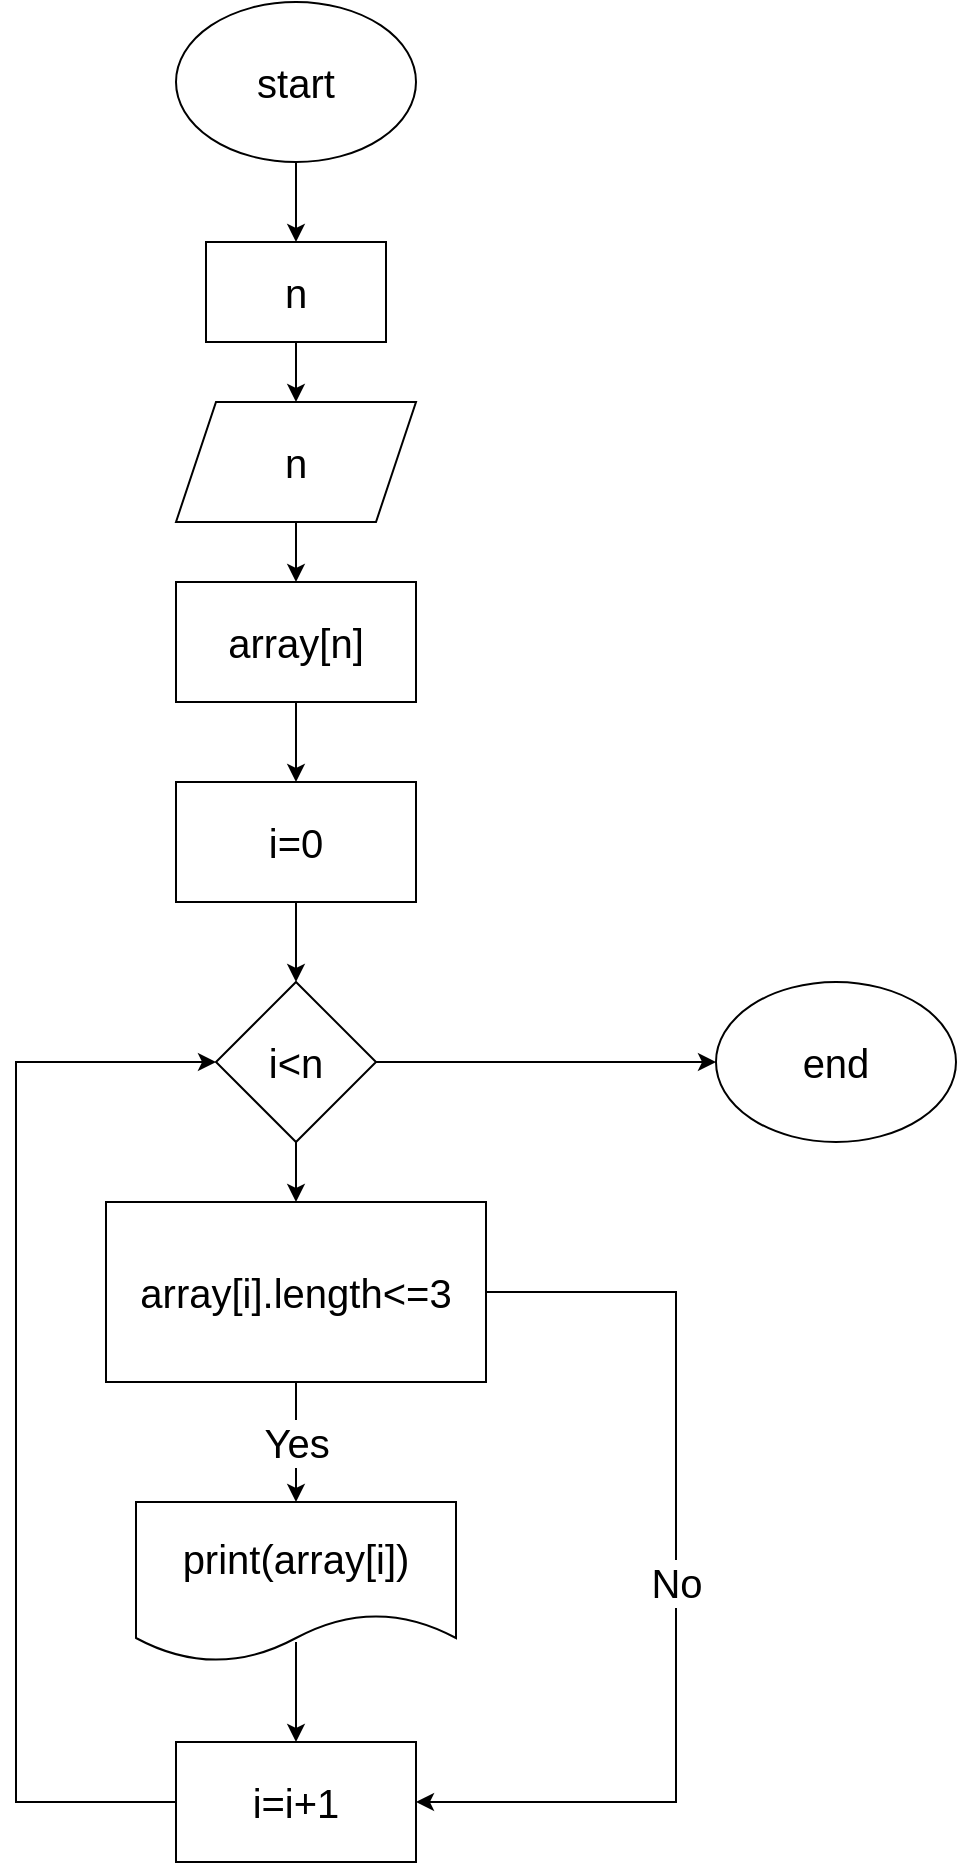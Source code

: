 <mxfile version="20.4.0" type="device"><diagram id="C5RBs43oDa-KdzZeNtuy" name="Page-1"><mxGraphModel dx="1021" dy="567" grid="1" gridSize="10" guides="1" tooltips="1" connect="1" arrows="1" fold="1" page="1" pageScale="1" pageWidth="827" pageHeight="1169" math="0" shadow="0"><root><mxCell id="WIyWlLk6GJQsqaUBKTNV-0"/><mxCell id="WIyWlLk6GJQsqaUBKTNV-1" parent="WIyWlLk6GJQsqaUBKTNV-0"/><mxCell id="qQbFz2L5EcYojKe5diw0-0" value="&lt;font style=&quot;vertical-align: inherit;&quot;&gt;&lt;font style=&quot;vertical-align: inherit; font-size: 20px;&quot;&gt;start&lt;/font&gt;&lt;/font&gt;" style="ellipse;whiteSpace=wrap;html=1;" vertex="1" parent="WIyWlLk6GJQsqaUBKTNV-1"><mxGeometry x="330" y="40" width="120" height="80" as="geometry"/></mxCell><mxCell id="qQbFz2L5EcYojKe5diw0-1" value="" style="endArrow=classic;html=1;rounded=0;fontSize=20;exitX=0.5;exitY=1;exitDx=0;exitDy=0;exitPerimeter=0;" edge="1" parent="WIyWlLk6GJQsqaUBKTNV-1" source="qQbFz2L5EcYojKe5diw0-0"><mxGeometry width="50" height="50" relative="1" as="geometry"><mxPoint x="390" y="290" as="sourcePoint"/><mxPoint x="390" y="160" as="targetPoint"/></mxGeometry></mxCell><mxCell id="qQbFz2L5EcYojKe5diw0-2" value="&lt;font style=&quot;vertical-align: inherit;&quot;&gt;&lt;font style=&quot;vertical-align: inherit;&quot;&gt;&lt;font style=&quot;vertical-align: inherit;&quot;&gt;&lt;font style=&quot;vertical-align: inherit;&quot;&gt;n&lt;/font&gt;&lt;/font&gt;&lt;/font&gt;&lt;/font&gt;" style="rounded=0;whiteSpace=wrap;html=1;fontSize=20;" vertex="1" parent="WIyWlLk6GJQsqaUBKTNV-1"><mxGeometry x="345" y="160" width="90" height="50" as="geometry"/></mxCell><mxCell id="qQbFz2L5EcYojKe5diw0-3" value="&lt;font style=&quot;vertical-align: inherit;&quot;&gt;&lt;font style=&quot;vertical-align: inherit;&quot;&gt;&lt;font style=&quot;vertical-align: inherit;&quot;&gt;&lt;font style=&quot;vertical-align: inherit;&quot;&gt;n&lt;/font&gt;&lt;/font&gt;&lt;/font&gt;&lt;/font&gt;" style="shape=parallelogram;perimeter=parallelogramPerimeter;whiteSpace=wrap;html=1;fixedSize=1;fontSize=20;" vertex="1" parent="WIyWlLk6GJQsqaUBKTNV-1"><mxGeometry x="330" y="240" width="120" height="60" as="geometry"/></mxCell><mxCell id="qQbFz2L5EcYojKe5diw0-4" value="" style="endArrow=classic;html=1;rounded=0;fontSize=20;exitX=0.5;exitY=1;exitDx=0;exitDy=0;entryX=0.5;entryY=0;entryDx=0;entryDy=0;" edge="1" parent="WIyWlLk6GJQsqaUBKTNV-1" source="qQbFz2L5EcYojKe5diw0-2" target="qQbFz2L5EcYojKe5diw0-3"><mxGeometry width="50" height="50" relative="1" as="geometry"><mxPoint x="390" y="290" as="sourcePoint"/><mxPoint x="440" y="240" as="targetPoint"/></mxGeometry></mxCell><mxCell id="qQbFz2L5EcYojKe5diw0-6" value="&lt;font style=&quot;vertical-align: inherit;&quot;&gt;&lt;font style=&quot;vertical-align: inherit;&quot;&gt;аrray[n]&lt;/font&gt;&lt;/font&gt;" style="rounded=0;whiteSpace=wrap;html=1;fontSize=20;" vertex="1" parent="WIyWlLk6GJQsqaUBKTNV-1"><mxGeometry x="330" y="330" width="120" height="60" as="geometry"/></mxCell><mxCell id="qQbFz2L5EcYojKe5diw0-7" value="" style="endArrow=classic;html=1;rounded=0;fontSize=20;exitX=0.5;exitY=1;exitDx=0;exitDy=0;entryX=0.5;entryY=0;entryDx=0;entryDy=0;" edge="1" parent="WIyWlLk6GJQsqaUBKTNV-1" source="qQbFz2L5EcYojKe5diw0-3" target="qQbFz2L5EcYojKe5diw0-6"><mxGeometry width="50" height="50" relative="1" as="geometry"><mxPoint x="390" y="290" as="sourcePoint"/><mxPoint x="440" y="240" as="targetPoint"/></mxGeometry></mxCell><mxCell id="qQbFz2L5EcYojKe5diw0-8" value="" style="endArrow=classic;html=1;rounded=0;fontSize=20;exitX=0.5;exitY=1;exitDx=0;exitDy=0;" edge="1" parent="WIyWlLk6GJQsqaUBKTNV-1" source="qQbFz2L5EcYojKe5diw0-6" target="qQbFz2L5EcYojKe5diw0-9"><mxGeometry width="50" height="50" relative="1" as="geometry"><mxPoint x="390" y="490" as="sourcePoint"/><mxPoint x="390" y="420" as="targetPoint"/></mxGeometry></mxCell><mxCell id="qQbFz2L5EcYojKe5diw0-9" value="&lt;font style=&quot;vertical-align: inherit;&quot;&gt;&lt;font style=&quot;vertical-align: inherit;&quot;&gt;i=0&lt;/font&gt;&lt;/font&gt;" style="rounded=0;whiteSpace=wrap;html=1;fontSize=20;" vertex="1" parent="WIyWlLk6GJQsqaUBKTNV-1"><mxGeometry x="330" y="430" width="120" height="60" as="geometry"/></mxCell><mxCell id="qQbFz2L5EcYojKe5diw0-10" value="" style="endArrow=classic;html=1;rounded=0;fontSize=20;exitX=0.5;exitY=1;exitDx=0;exitDy=0;" edge="1" parent="WIyWlLk6GJQsqaUBKTNV-1" source="qQbFz2L5EcYojKe5diw0-9" target="qQbFz2L5EcYojKe5diw0-11"><mxGeometry width="50" height="50" relative="1" as="geometry"><mxPoint x="390" y="590" as="sourcePoint"/><mxPoint x="390" y="540" as="targetPoint"/></mxGeometry></mxCell><mxCell id="qQbFz2L5EcYojKe5diw0-11" value="&lt;font style=&quot;vertical-align: inherit;&quot;&gt;&lt;font style=&quot;vertical-align: inherit;&quot;&gt;i&amp;lt;n&lt;/font&gt;&lt;/font&gt;" style="rhombus;whiteSpace=wrap;html=1;fontSize=20;" vertex="1" parent="WIyWlLk6GJQsqaUBKTNV-1"><mxGeometry x="350" y="530" width="80" height="80" as="geometry"/></mxCell><mxCell id="qQbFz2L5EcYojKe5diw0-12" value="" style="endArrow=classic;html=1;rounded=0;fontSize=20;exitX=0.5;exitY=1;exitDx=0;exitDy=0;" edge="1" parent="WIyWlLk6GJQsqaUBKTNV-1" source="qQbFz2L5EcYojKe5diw0-11" target="qQbFz2L5EcYojKe5diw0-13"><mxGeometry width="50" height="50" relative="1" as="geometry"><mxPoint x="390" y="590" as="sourcePoint"/><mxPoint x="390" y="640" as="targetPoint"/></mxGeometry></mxCell><mxCell id="qQbFz2L5EcYojKe5diw0-13" value="&lt;font style=&quot;vertical-align: inherit;&quot;&gt;&lt;font style=&quot;vertical-align: inherit;&quot;&gt;&lt;font style=&quot;vertical-align: inherit;&quot;&gt;&lt;font style=&quot;vertical-align: inherit;&quot;&gt;array[i].length&amp;lt;=3&lt;/font&gt;&lt;/font&gt;&lt;/font&gt;&lt;/font&gt;" style="rounded=0;whiteSpace=wrap;html=1;fontSize=20;" vertex="1" parent="WIyWlLk6GJQsqaUBKTNV-1"><mxGeometry x="295" y="640" width="190" height="90" as="geometry"/></mxCell><mxCell id="qQbFz2L5EcYojKe5diw0-14" value="&lt;font style=&quot;vertical-align: inherit;&quot;&gt;&lt;font style=&quot;vertical-align: inherit;&quot;&gt;Yes&lt;/font&gt;&lt;/font&gt;" style="endArrow=classic;html=1;rounded=0;fontSize=20;exitX=0.5;exitY=1;exitDx=0;exitDy=0;entryX=0.5;entryY=0;entryDx=0;entryDy=0;" edge="1" parent="WIyWlLk6GJQsqaUBKTNV-1" source="qQbFz2L5EcYojKe5diw0-13" target="qQbFz2L5EcYojKe5diw0-15"><mxGeometry width="50" height="50" relative="1" as="geometry"><mxPoint x="390" y="790" as="sourcePoint"/><mxPoint x="390" y="780" as="targetPoint"/><Array as="points"/></mxGeometry></mxCell><mxCell id="qQbFz2L5EcYojKe5diw0-15" value="&lt;font style=&quot;vertical-align: inherit;&quot;&gt;&lt;font style=&quot;vertical-align: inherit;&quot;&gt;print(аrray[i])&lt;/font&gt;&lt;/font&gt;" style="shape=document;whiteSpace=wrap;html=1;boundedLbl=1;fontSize=20;" vertex="1" parent="WIyWlLk6GJQsqaUBKTNV-1"><mxGeometry x="310" y="790" width="160" height="80" as="geometry"/></mxCell><mxCell id="qQbFz2L5EcYojKe5diw0-17" value="&lt;font style=&quot;vertical-align: inherit;&quot;&gt;&lt;font style=&quot;vertical-align: inherit;&quot;&gt;No&lt;/font&gt;&lt;/font&gt;" style="endArrow=classic;html=1;rounded=0;fontSize=20;exitX=1;exitY=0.5;exitDx=0;exitDy=0;" edge="1" parent="WIyWlLk6GJQsqaUBKTNV-1" source="qQbFz2L5EcYojKe5diw0-13" target="qQbFz2L5EcYojKe5diw0-18"><mxGeometry width="50" height="50" relative="1" as="geometry"><mxPoint x="390" y="790" as="sourcePoint"/><mxPoint x="510" y="910" as="targetPoint"/><Array as="points"><mxPoint x="580" y="685"/><mxPoint x="580" y="910"/><mxPoint x="580" y="940"/></Array></mxGeometry></mxCell><mxCell id="qQbFz2L5EcYojKe5diw0-18" value="&lt;font style=&quot;vertical-align: inherit;&quot;&gt;&lt;font style=&quot;vertical-align: inherit;&quot;&gt;i=i+1&lt;/font&gt;&lt;/font&gt;" style="rounded=0;whiteSpace=wrap;html=1;fontSize=20;" vertex="1" parent="WIyWlLk6GJQsqaUBKTNV-1"><mxGeometry x="330" y="910" width="120" height="60" as="geometry"/></mxCell><mxCell id="qQbFz2L5EcYojKe5diw0-19" value="" style="endArrow=classic;html=1;rounded=0;fontSize=20;entryX=0.5;entryY=0;entryDx=0;entryDy=0;" edge="1" parent="WIyWlLk6GJQsqaUBKTNV-1" target="qQbFz2L5EcYojKe5diw0-18"><mxGeometry width="50" height="50" relative="1" as="geometry"><mxPoint x="390" y="860" as="sourcePoint"/><mxPoint x="440" y="740" as="targetPoint"/></mxGeometry></mxCell><mxCell id="qQbFz2L5EcYojKe5diw0-20" value="" style="endArrow=classic;html=1;rounded=0;fontSize=20;exitX=0;exitY=0.5;exitDx=0;exitDy=0;entryX=0;entryY=0.5;entryDx=0;entryDy=0;" edge="1" parent="WIyWlLk6GJQsqaUBKTNV-1" source="qQbFz2L5EcYojKe5diw0-18" target="qQbFz2L5EcYojKe5diw0-11"><mxGeometry width="50" height="50" relative="1" as="geometry"><mxPoint x="390" y="790" as="sourcePoint"/><mxPoint x="290" y="680" as="targetPoint"/><Array as="points"><mxPoint x="250" y="940"/><mxPoint x="250" y="570"/></Array></mxGeometry></mxCell><mxCell id="qQbFz2L5EcYojKe5diw0-21" value="&lt;font style=&quot;vertical-align: inherit;&quot;&gt;&lt;font style=&quot;vertical-align: inherit;&quot;&gt;еnd&lt;/font&gt;&lt;/font&gt;" style="ellipse;whiteSpace=wrap;html=1;fontSize=20;" vertex="1" parent="WIyWlLk6GJQsqaUBKTNV-1"><mxGeometry x="600" y="530" width="120" height="80" as="geometry"/></mxCell><mxCell id="qQbFz2L5EcYojKe5diw0-22" value="" style="endArrow=classic;html=1;rounded=0;fontSize=20;exitX=1;exitY=0.5;exitDx=0;exitDy=0;entryX=0;entryY=0.5;entryDx=0;entryDy=0;" edge="1" parent="WIyWlLk6GJQsqaUBKTNV-1" source="qQbFz2L5EcYojKe5diw0-11" target="qQbFz2L5EcYojKe5diw0-21"><mxGeometry width="50" height="50" relative="1" as="geometry"><mxPoint x="340" y="780" as="sourcePoint"/><mxPoint x="390" y="730" as="targetPoint"/></mxGeometry></mxCell></root></mxGraphModel></diagram></mxfile>